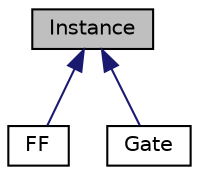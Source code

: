 digraph "Instance"
{
 // LATEX_PDF_SIZE
  edge [fontname="Helvetica",fontsize="10",labelfontname="Helvetica",labelfontsize="10"];
  node [fontname="Helvetica",fontsize="10",shape=record];
  Node1 [label="Instance",height=0.2,width=0.4,color="black", fillcolor="grey75", style="filled", fontcolor="black",tooltip=" "];
  Node1 -> Node2 [dir="back",color="midnightblue",fontsize="10",style="solid"];
  Node2 [label="FF",height=0.2,width=0.4,color="black", fillcolor="white", style="filled",URL="$classFF.html",tooltip=" "];
  Node1 -> Node3 [dir="back",color="midnightblue",fontsize="10",style="solid"];
  Node3 [label="Gate",height=0.2,width=0.4,color="black", fillcolor="white", style="filled",URL="$classGate.html",tooltip=" "];
}
